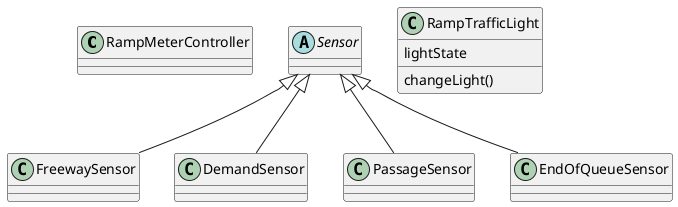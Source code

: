 @startuml

class RampMeterController {
}

abstract class Sensor {
}

Sensor <|-- FreewaySensor
Sensor <|-- DemandSensor
Sensor <|-- PassageSensor
Sensor <|-- EndOfQueueSensor

class FreewaySensor {
}
class DemandSensor {
}
class PassageSensor {
}
class EndOfQueueSensor {
}

class RampTrafficLight {
lightState
changeLight()
}

@enduml